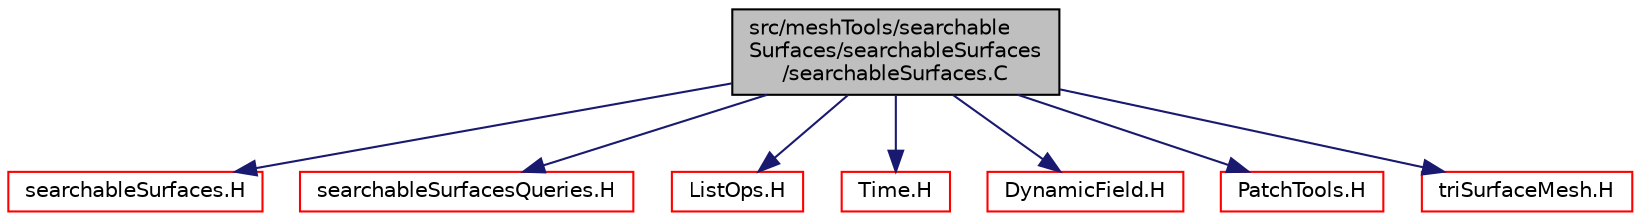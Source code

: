 digraph "src/meshTools/searchableSurfaces/searchableSurfaces/searchableSurfaces.C"
{
  bgcolor="transparent";
  edge [fontname="Helvetica",fontsize="10",labelfontname="Helvetica",labelfontsize="10"];
  node [fontname="Helvetica",fontsize="10",shape=record];
  Node1 [label="src/meshTools/searchable\lSurfaces/searchableSurfaces\l/searchableSurfaces.C",height=0.2,width=0.4,color="black", fillcolor="grey75", style="filled" fontcolor="black"];
  Node1 -> Node2 [color="midnightblue",fontsize="10",style="solid",fontname="Helvetica"];
  Node2 [label="searchableSurfaces.H",height=0.2,width=0.4,color="red",URL="$searchableSurfaces_8H.html"];
  Node1 -> Node3 [color="midnightblue",fontsize="10",style="solid",fontname="Helvetica"];
  Node3 [label="searchableSurfacesQueries.H",height=0.2,width=0.4,color="red",URL="$searchableSurfacesQueries_8H.html"];
  Node1 -> Node4 [color="midnightblue",fontsize="10",style="solid",fontname="Helvetica"];
  Node4 [label="ListOps.H",height=0.2,width=0.4,color="red",URL="$ListOps_8H.html",tooltip="Various functions to operate on Lists. "];
  Node1 -> Node5 [color="midnightblue",fontsize="10",style="solid",fontname="Helvetica"];
  Node5 [label="Time.H",height=0.2,width=0.4,color="red",URL="$Time_8H.html"];
  Node1 -> Node6 [color="midnightblue",fontsize="10",style="solid",fontname="Helvetica"];
  Node6 [label="DynamicField.H",height=0.2,width=0.4,color="red",URL="$DynamicField_8H.html"];
  Node1 -> Node7 [color="midnightblue",fontsize="10",style="solid",fontname="Helvetica"];
  Node7 [label="PatchTools.H",height=0.2,width=0.4,color="red",URL="$PatchTools_8H.html"];
  Node1 -> Node8 [color="midnightblue",fontsize="10",style="solid",fontname="Helvetica"];
  Node8 [label="triSurfaceMesh.H",height=0.2,width=0.4,color="red",URL="$triSurfaceMesh_8H.html"];
}

